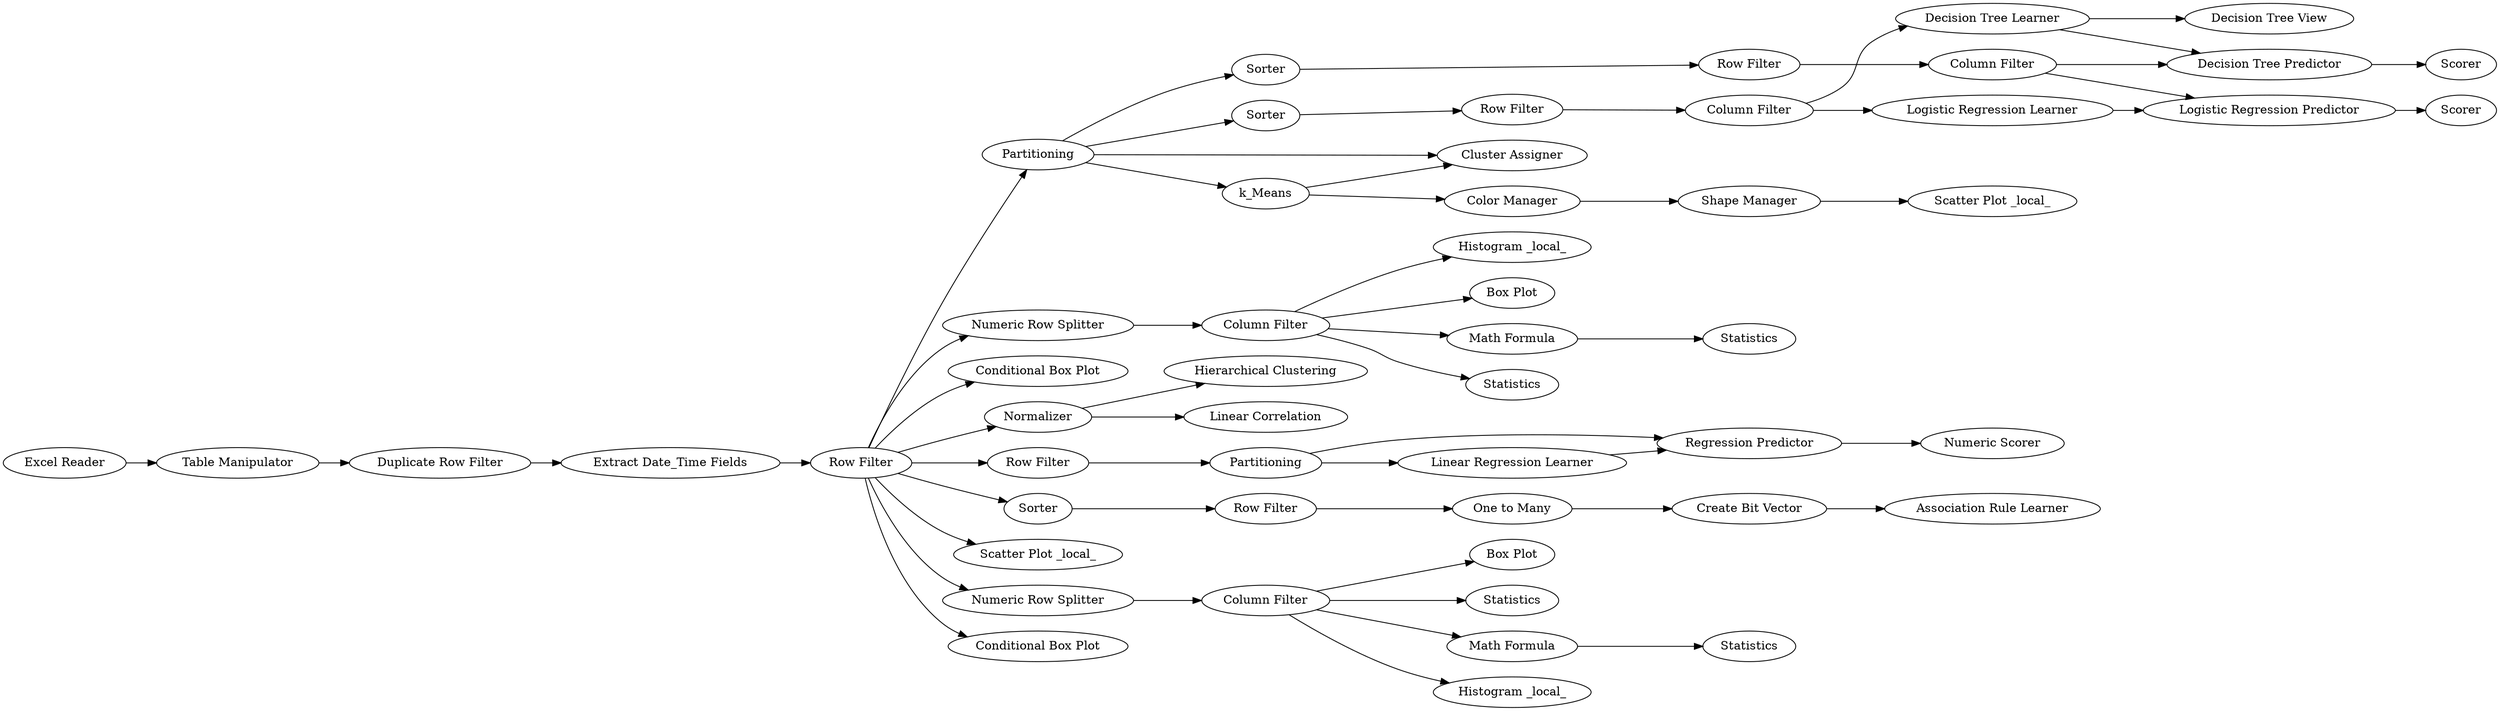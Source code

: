 digraph {
	66 -> 68
	24 -> 26
	54 -> 44
	173 -> 14
	115 -> 116
	25 -> 19
	74 -> 72
	97 -> 99
	173 -> 56
	77 -> 73
	66 -> 115
	121 -> 79
	14 -> 24
	97 -> 98
	10 -> 54
	37 -> 173
	148 -> 149
	28 -> 47
	122 -> 102
	69 -> 70
	25 -> 20
	150 -> 103
	173 -> 120
	25 -> 28
	149 -> 145
	146 -> 147
	98 -> 100
	29 -> 55
	173 -> 64
	173 -> 148
	103 -> 104
	150 -> 98
	24 -> 23
	15 -> 25
	66 -> 67
	122 -> 97
	117 -> 118
	173 -> 77
	120 -> 121
	116 -> 150
	77 -> 65
	173 -> 63
	102 -> 103
	145 -> 146
	173 -> 66
	70 -> 71
	67 -> 69
	24 -> 22
	44 -> 37
	149 -> 146
	66 -> 117
	118 -> 122
	24 -> 29
	173 -> 15
	79 -> 74
	67 -> 68
	25 -> 27
	27 [label="Box Plot"]
	55 [label=Statistics]
	103 [label="Logistic Regression Predictor"]
	79 [label="One to Many"]
	97 [label="Decision Tree Learner"]
	26 [label="Box Plot"]
	74 [label="Create Bit Vector"]
	122 [label="Column Filter"]
	121 [label="Row Filter"]
	145 [label="Linear Regression Learner"]
	149 [label=Partitioning]
	19 [label=Statistics]
	24 [label="Column Filter"]
	64 [label="Scatter Plot _local_"]
	98 [label="Decision Tree Predictor"]
	56 [label="Conditional Box Plot"]
	15 [label="Numeric Row Splitter"]
	54 [label="Table Manipulator"]
	25 [label="Column Filter"]
	146 [label="Regression Predictor"]
	10 [label="Excel Reader"]
	150 [label="Column Filter"]
	148 [label="Row Filter"]
	115 [label=Sorter]
	22 [label="Histogram _local_"]
	68 [label="Cluster Assigner"]
	28 [label="Math Formula"]
	173 [label="Row Filter"]
	67 [label=k_Means]
	23 [label=Statistics]
	47 [label=Statistics]
	72 [label="Association Rule Learner"]
	147 [label="Numeric Scorer"]
	63 [label="Conditional Box Plot"]
	77 [label=Normalizer]
	100 [label=Scorer]
	14 [label="Numeric Row Splitter"]
	117 [label=Sorter]
	99 [label="Decision Tree View"]
	20 [label="Histogram _local_"]
	120 [label=Sorter]
	44 [label="Duplicate Row Filter"]
	66 [label=Partitioning]
	102 [label="Logistic Regression Learner"]
	29 [label="Math Formula"]
	70 [label="Shape Manager"]
	69 [label="Color Manager"]
	71 [label="Scatter Plot _local_"]
	65 [label="Linear Correlation"]
	104 [label=Scorer]
	116 [label="Row Filter"]
	118 [label="Row Filter"]
	73 [label="Hierarchical Clustering"]
	37 [label="Extract Date_Time Fields"]
	rankdir=LR
}

